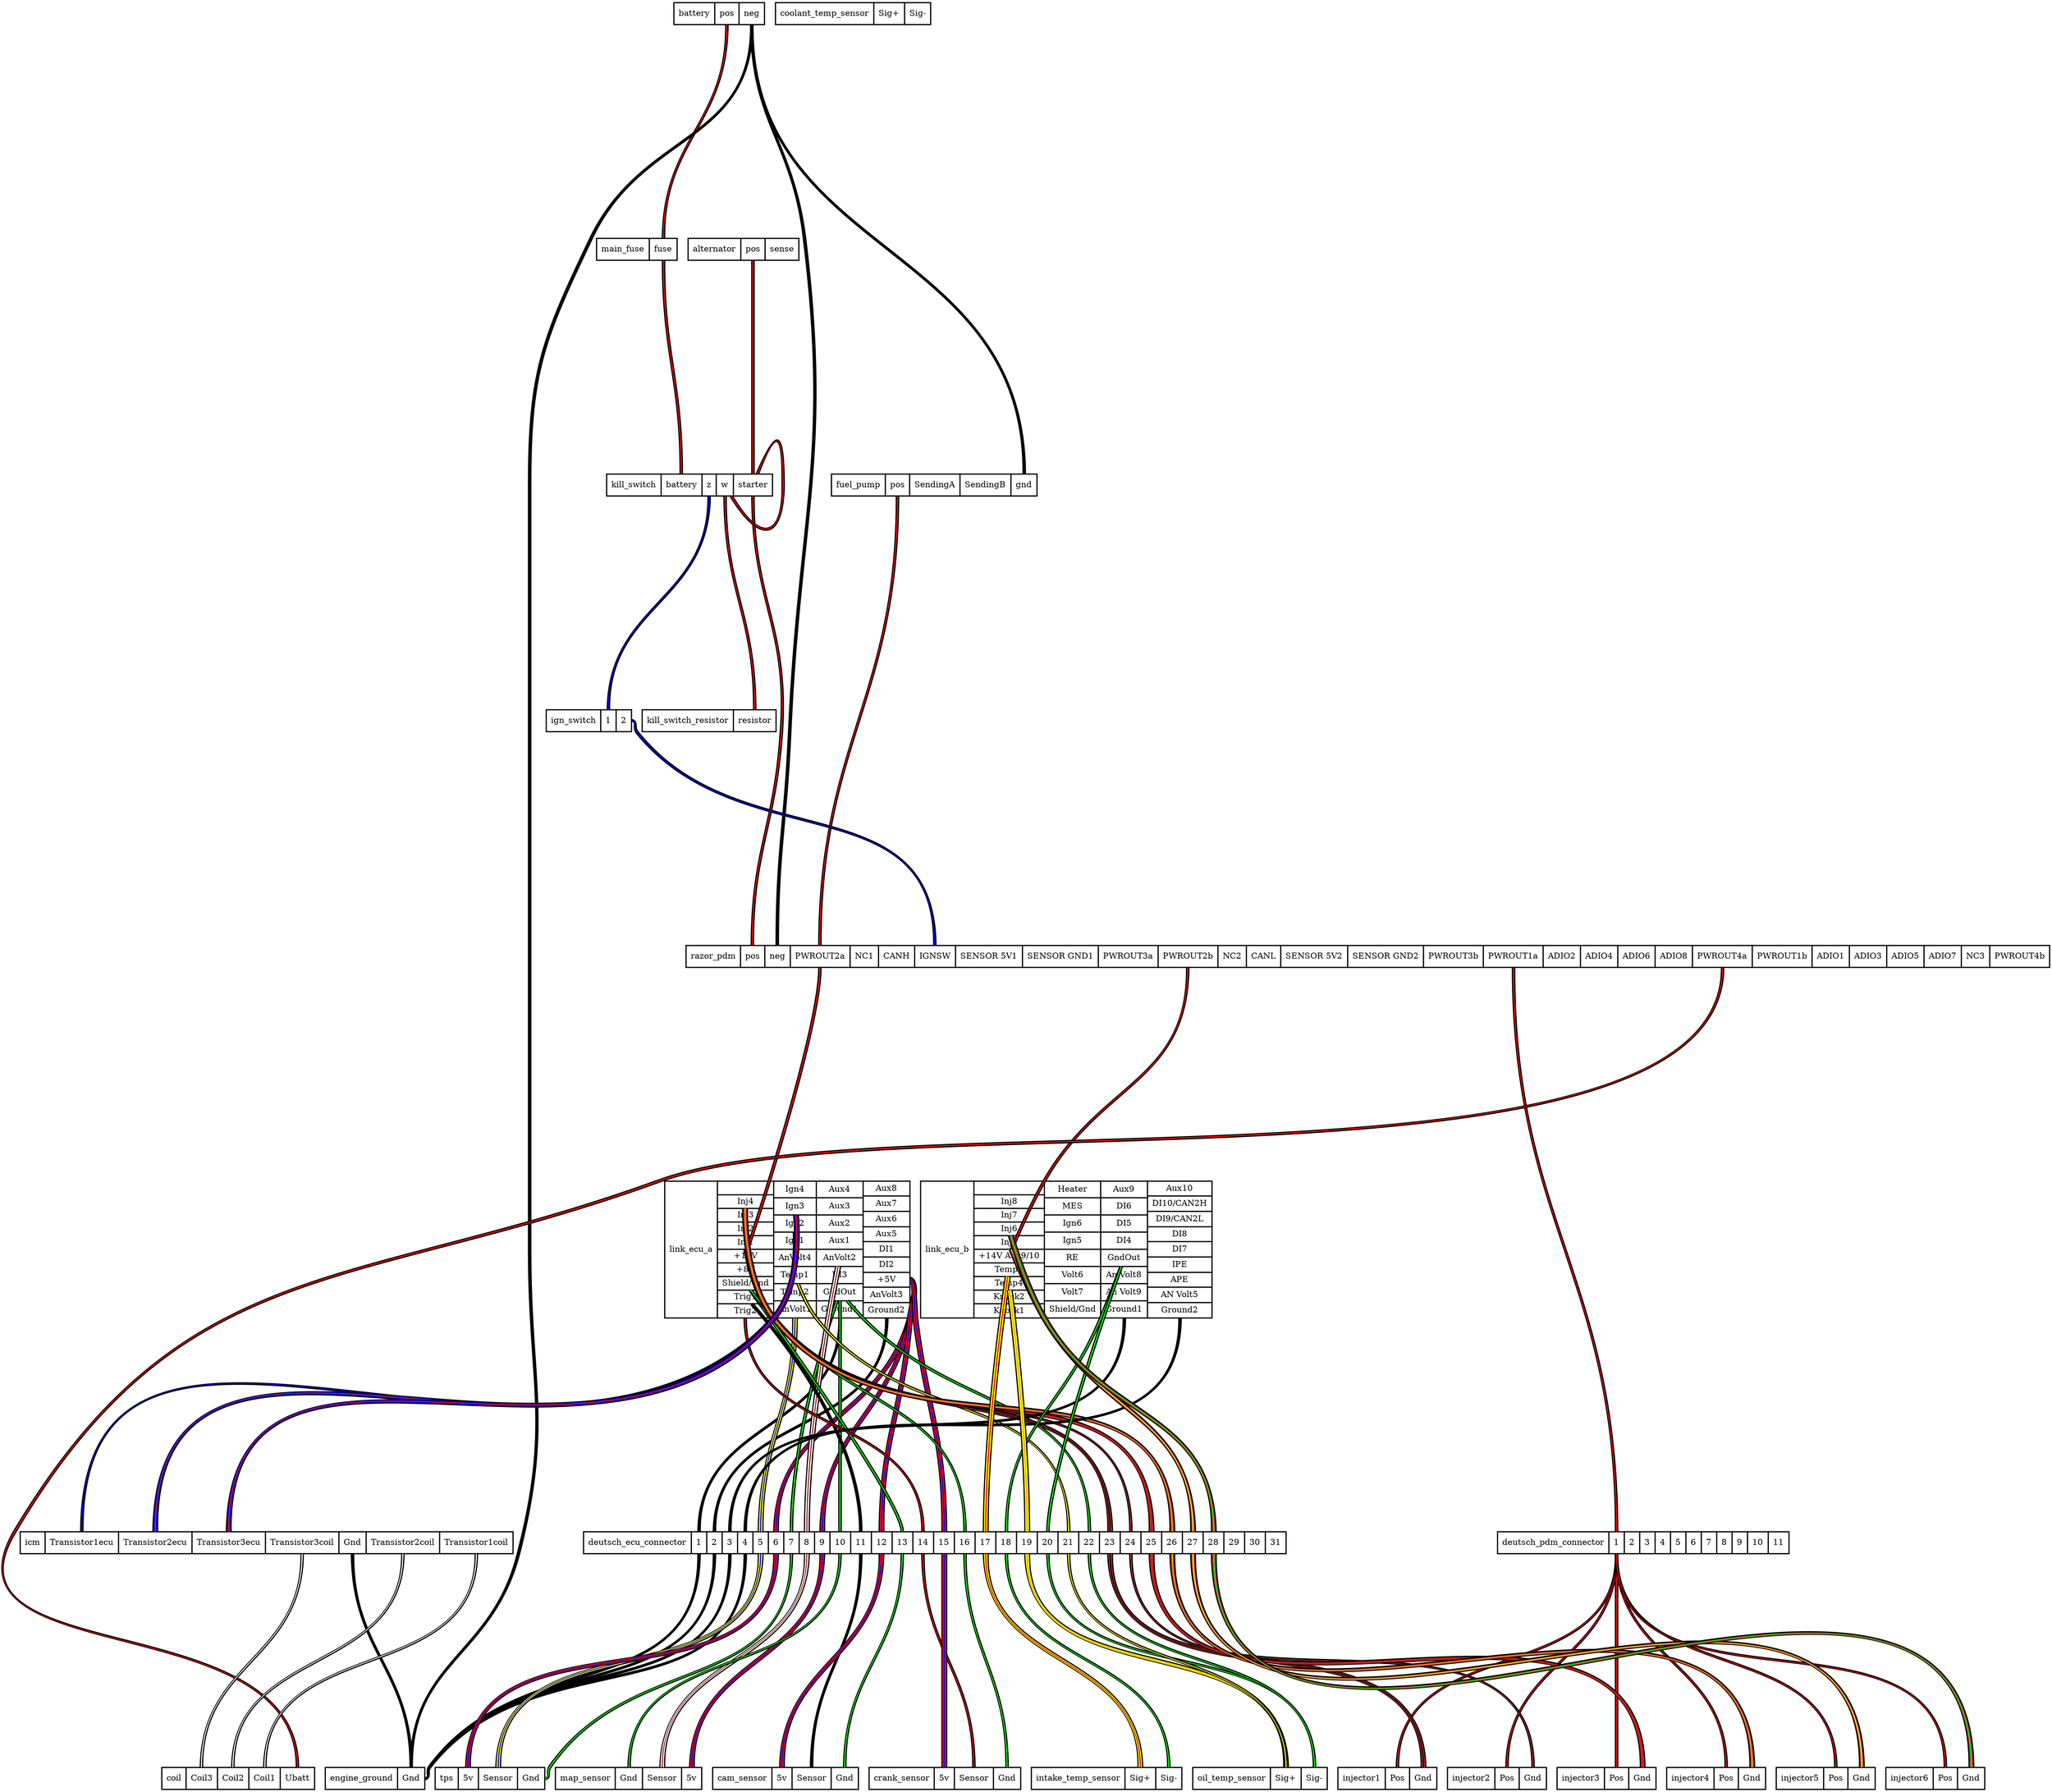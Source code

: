 graph "" {
	graph [bb="0,0,3456.1,3010",
		ranksep=5
	];
	node [label="\N"];
	battery	[height=0.51389,
		label="battery | <pos> pos | <neg> neg ",
		pos="1210.1,2991.5",
		rects="1133.6,2973.5,1202.6,3009.5 1202.6,2973.5,1243.6,3009.5 1243.6,2973.5,1286.6,3009.5",
		shape=record,
		style=bold,
		width=2.125];
	main_fuse	[height=0.51389,
		label="main_fuse | <fuse> fuse ",
		pos="1071.1,2594.5",
		rects="1003.1,2576.5,1092.1,2612.5 1092.1,2576.5,1139.1,2612.5",
		shape=record,
		style=bold,
		width=1.8889];
	battery:pos -- main_fuse:fuse	[color="black:red:black",
		penwidth=2,
		pos="1223.1,2973 1223.1,2806.1 1116.1,2779.9 1116.1,2613"];
	razor_pdm	[height=0.51389,
		label="razor_pdm | <pos> pos | <neg> neg | <PWROUT2a> PWROUT2a | <NC1> NC1 | <CANH> CANH | <IGNSW> IGNSW | <SENSOR 5V1> SENSOR 5V1 | <SENSOR \
GND1> SENSOR GND1 | <PWROUT3a> PWROUT3a | <PWROUT2b> PWROUT2b | <NC2> NC2 | <CANL> CANL | <SENSOR 5V2> SENSOR 5V2 | <SENSOR GND2> \
SENSOR GND2 | <PWROUT3b> PWROUT3b | <PWROUT1a> PWROUT1a | <ADIO2> ADIO2 | <ADIO4> ADIO4 | <ADIO6> ADIO6 | <ADIO8> ADIO8 | <PWROUT4a> \
PWROUT4a | <PWROUT1b> PWROUT1b | <ADIO1> ADIO1 | <ADIO3> ADIO3 | <ADIO5> ADIO5 | <ADIO7> ADIO7 | <NC3> NC3 | <PWROUT4b> PWROUT4b ",
		pos="2305.1,1403.5",
		rects="1154.1,1385.5,1246.1,1421.5 1246.1,1385.5,1287.1,1421.5 1287.1,1385.5,1330.1,1421.5 1330.1,1385.5,1431.1,1421.5 1431.1,1385.5,1479.1,\
1421.5 1479.1,1385.5,1540.1,1421.5 1540.1,1385.5,1609.1,1421.5 1609.1,1385.5,1722.1,1421.5 1722.1,1385.5,1850.1,1421.5 1850.1,1385.5,\
1951.1,1421.5 1951.1,1385.5,2052.1,1421.5 2052.1,1385.5,2100.1,1421.5 2100.1,1385.5,2158.1,1421.5 2158.1,1385.5,2271.1,1421.5 2271.1,\
1385.5,2399.1,1421.5 2399.1,1385.5,2500.1,1421.5 2500.1,1385.5,2601.1,1421.5 2601.1,1385.5,2664.1,1421.5 2664.1,1385.5,2727.1,1421.5 \
2727.1,1385.5,2790.1,1421.5 2790.1,1385.5,2853.1,1421.5 2853.1,1385.5,2954.1,1421.5 2954.1,1385.5,3055.1,1421.5 3055.1,1385.5,3118.1,\
1421.5 3118.1,1385.5,3181.1,1421.5 3181.1,1385.5,3244.1,1421.5 3244.1,1385.5,3307.1,1421.5 3307.1,1385.5,3355.1,1421.5 3355.1,1385.5,\
3456.1,1421.5",
		shape=record,
		style=bold,
		width=31.972];
	battery:neg -- razor_pdm:neg	[color="black:black:black",
		penwidth=2,
		pos="1265.1,2973 1265.1,2808.2 1334.2,2776.6 1354.1,2613 1398.8,2246.2 1345.7,2151.1 1329.1,1782 1321.9,1621.9 1308.1,1582.3 1308.1,1422"];
	fuel_pump	[height=0.51389,
		label="fuel_pump | <pos> pos | <SendingA> SendingA | <SendingB> SendingB | <gnd> gnd ",
		pos="1573.1,2197.5",
		rects="1399.6,2179.5,1490.6,2215.5 1490.6,2179.5,1531.6,2215.5 1531.6,2179.5,1616.6,2215.5 1616.6,2179.5,1702.6,2215.5 1702.6,2179.5,1746.6,\
2215.5",
		shape=record,
		style=bold,
		width=4.8194];
	battery:neg -- fuel_pump:gnd	[color="black:black:black",
		penwidth=2,
		pos="1265.1,2973 1265.1,2579.3 1725.1,2609.7 1725.1,2216"];
	engine_ground	[height=0.51389,
		label="engine_ground | <Gnd> Gnd ",
		pos="629.12,18.5",
		rects="545.12,0.5,667.12,36.5 667.12,0.5,713.12,36.5",
		shape=record,
		style=bold,
		width=2.3333];
	battery:neg -- engine_ground:Gnd	[color="black:black:black",
		penwidth=2,
		pos="1265.1,2973 1265.1,2772.7 1080.4,2793.7 994.12,2613 912.26,2441.6 890.12,2388.4 890.12,2198.5 890.12,2198.5 890.12,2198.5 890.12,\
908.5 890.12,681.01 927.73,617.33 871.12,397 826.55,223.55 690.12,216.08 690.12,37"];
	kill_switch	[height=0.51389,
		label="kill_switch | <battery> battery | <z> z | <w> w | <starter> starter ",
		pos="1160.1,2197.5",
		rects="1020.1,2179.5,1112.1,2215.5 1112.1,2179.5,1181.1,2215.5 1181.1,2179.5,1205.1,2215.5 1205.1,2179.5,1234.1,2215.5 1234.1,2179.5,1300.1,\
2215.5",
		shape=record,
		style=bold,
		width=3.8889];
	main_fuse:fuse -- kill_switch:battery	[color="black:red:black",
		penwidth=2,
		pos="1116.1,2576 1116.1,2415.4 1146.1,2376.6 1146.1,2216"];
	link_ecu_a	[height=3.2083,
		label="link_ecu_a | {  | <Inj4> Inj4  | <Inj3> Inj3  | <Inj2> Inj2  | <Inj1> Inj1  | <+14V> +14V  | <+8V> +8V  | <Shield/Gnd> Shield/Gnd  | <\
Trig1> Trig1  | <Trig2> Trig2 } | {<Ign4> Ign4  | <Ign3> Ign3  | <Ign2> Ign2  | <Ign1> Ign1  | <AnVolt4> AnVolt4  | <Temp1> Temp1  | <\
Temp2> Temp2  | <AnVolt1> AnVolt1 } | {<Aux4> Aux4  | <Aux3> Aux3  | <Aux2> Aux2  | <Aux1> Aux1  | <AnVolt2> AnVolt2  | <DI3> DI3  | <\
GndOut> GndOut  | <Ground1> Ground1 } | {<Aux8> Aux8  | <Aux7> Aux7  | <Aux6> Aux6  | <Aux5> Aux5  | <DI1> DI1  | <DI2> DI2  | <+\
5V> +5V  | <AnVolt3> AnVolt3  | <Ground2> Ground2 } ",
		pos="1325.1,909.5",
		rects="1118.1,794.5,1207.1,1024.5 1207.1,1001.5,1302.1,1024.5 1207.1,978.5,1302.1,1001.5 1207.1,955.5,1302.1,978.5 1207.1,932.5,1302.1,\
955.5 1207.1,909.5,1302.1,932.5 1207.1,886.5,1302.1,909.5 1207.1,863.5,1302.1,886.5 1207.1,840.5,1302.1,863.5 1207.1,817.5,1302.1,\
840.5 1207.1,794.5,1302.1,817.5 1302.1,996.5,1374.1,1024.5 1302.1,967.5,1374.1,996.5 1302.1,938.5,1374.1,967.5 1302.1,909.5,1374.1,\
938.5 1302.1,881.5,1374.1,909.5 1302.1,852.5,1374.1,881.5 1302.1,823.5,1374.1,852.5 1302.1,794.5,1374.1,823.5 1374.1,996.5,1453.1,\
1024.5 1374.1,967.5,1453.1,996.5 1374.1,938.5,1453.1,967.5 1374.1,909.5,1453.1,938.5 1374.1,881.5,1453.1,909.5 1374.1,852.5,1453.1,\
881.5 1374.1,823.5,1453.1,852.5 1374.1,794.5,1453.1,823.5 1453.1,999.5,1532.1,1024.5 1453.1,973.5,1532.1,999.5 1453.1,948.5,1532.1,\
973.5 1453.1,922.5,1532.1,948.5 1453.1,897.5,1532.1,922.5 1453.1,871.5,1532.1,897.5 1453.1,846.5,1532.1,871.5 1453.1,820.5,1532.1,\
846.5 1453.1,794.5,1532.1,820.5",
		shape=record,
		style=bold,
		width=5.75];
	razor_pdm:PWROUT2a -- link_ecu_a:"+14V"	[color="black:red:black",
		penwidth=2,
		pos="1380.1,1385 1380.1,1285.1 1279.7,975.15 1258.2,909.71"];
	link_ecu_b	[height=3.2083,
		label="link_ecu_b | {  | <Inj8> Inj8  | <Inj7> Inj7  | <Inj6> Inj6  | <Inj5> Inj5  | <+14V Aux9/10> +14V Aux9/10  | <Temp3> Temp3  | <Temp4> \
Temp4  | <Knock2> Knock2  | <Knock1> Knock1 } | {<Heater> Heater  | <MES> MES  | <Ign6> Ign6  | <Ign5> Ign5  | <RE> RE  | <Volt6> \
Volt6  | <Volt7> Volt7  | <Shield/Gnd> Shield/Gnd } | {<Aux9> Aux9  | <DI6> DI6  | <DI5> DI5  | <DI4> DI4  | <GndOut> GndOut  | <\
An Volt8> An Volt8  | <An Volt9> An Volt9  | <Ground1> Ground1 } | {<Aux10> Aux10  | <DI10/CAN2H> DI10/CAN2H  | <DI9/CAN2L> DI9/\
CAN2L  | <DI8> DI8  | <DI7> DI7  | <IPE> IPE  | <APE> APE  | <AN Volt5> AN Volt5  | <Ground2> Ground2 } ",
		pos="1796.1,909.5",
		rects="1550.1,794.5,1640.1,1024.5 1640.1,1001.5,1759.1,1024.5 1640.1,978.5,1759.1,1001.5 1640.1,955.5,1759.1,978.5 1640.1,932.5,1759.1,\
955.5 1640.1,909.5,1759.1,932.5 1640.1,886.5,1759.1,909.5 1640.1,863.5,1759.1,886.5 1640.1,840.5,1759.1,863.5 1640.1,817.5,1759.1,\
840.5 1640.1,794.5,1759.1,817.5 1759.1,996.5,1854.1,1024.5 1759.1,967.5,1854.1,996.5 1759.1,938.5,1854.1,967.5 1759.1,909.5,1854.1,\
938.5 1759.1,881.5,1854.1,909.5 1759.1,852.5,1854.1,881.5 1759.1,823.5,1854.1,852.5 1759.1,794.5,1854.1,823.5 1854.1,996.5,1933.1,\
1024.5 1854.1,967.5,1933.1,996.5 1854.1,938.5,1933.1,967.5 1854.1,909.5,1933.1,938.5 1854.1,881.5,1933.1,909.5 1854.1,852.5,1933.1,\
881.5 1854.1,823.5,1933.1,852.5 1854.1,794.5,1933.1,823.5 1933.1,999.5,2042.1,1024.5 1933.1,973.5,2042.1,999.5 1933.1,948.5,2042.1,\
973.5 1933.1,922.5,2042.1,948.5 1933.1,897.5,2042.1,922.5 1933.1,871.5,2042.1,897.5 1933.1,846.5,2042.1,871.5 1933.1,820.5,2042.1,\
846.5 1933.1,794.5,2042.1,820.5",
		shape=record,
		style=bold,
		width=6.8333];
	razor_pdm:PWROUT2b -- link_ecu_b:"+14V Aux9/10"	[color="black:red:black",
		penwidth=2,
		pos="2001.1,1385 2001.1,1192.2 1854.2,1192.7 1759.1,1025 1735.9,984.14 1713.8,932.85 1704.1,909.76"];
	deutsch_pdm_connector	[height=0.51389,
		label="deutsch_pdm_connector | <1> 1 | <2> 2 | <3> 3 | <4> 4 | <5> 5 | <6> 6 | <7> 7 | <8> 8 | <9> 9 | <10> 10 | <11> 11 ",
		pos="2770.1,415.5",
		rects="2524.1,397.5,2712.1,433.5 2712.1,397.5,2738.1,433.5 2738.1,397.5,2764.1,433.5 2764.1,397.5,2790.1,433.5 2790.1,397.5,2816.1,433.5 \
2816.1,397.5,2842.1,433.5 2842.1,397.5,2868.1,433.5 2868.1,397.5,2894.1,433.5 2894.1,397.5,2920.1,433.5 2920.1,397.5,2946.1,433.5 \
2946.1,397.5,2981.1,433.5 2981.1,397.5,3016.1,433.5",
		shape=record,
		style=bold,
		width=6.8333];
	razor_pdm:PWROUT1a -- deutsch_pdm_connector:1	[color="black:red:black",
		penwidth=2,
		pos="2551.1,1385 2551.1,955.32 2725.1,863.68 2725.1,434"];
	coil	[height=0.51389,
		label="coil | <Coil3> Coil3 | <Coil2> Coil2 | <Coil1> Coil1 | <Ubatt> Ubatt ",
		pos="398.12,18.5",
		rects="269.12,0.5,310.12,36.5 310.12,0.5,363.12,36.5 363.12,0.5,416.12,36.5 416.12,0.5,469.12,36.5 469.12,0.5,527.12,36.5",
		shape=record,
		style=bold,
		width=3.5833];
	razor_pdm:PWROUT4a -- coil:Ubatt	[color="black:red:black",
		penwidth=2,
		pos="2904.1,1385 2904.1,978.17 1491.6,1163.6 1109.1,1025 591.77,837.46 302.43,906.95 21.116,434 -119.89,196.95 498.12,312.82 498.12,37"];
	fuel_pump:pos -- razor_pdm:PWROUT2a	[color="black:red:black",
		penwidth=2,
		pos="1511.1,2179 1511.1,1837.6 1380.1,1763.4 1380.1,1422"];
	kill_switch:starter -- razor_pdm:pos	[color="black:red:black",
		penwidth=2,
		pos="1267.1,2179 1267.1,2001.3 1327.1,1959.3 1315.1,1782 1304.2,1620.9 1266.1,1583.5 1266.1,1422"];
	kill_switch:starter -- kill_switch:w	[color="black:red:black",
		penwidth=2,
		pos="1274.4,2215.7 1307.6,2296.1 1318.1,2290 1318.1,2197.5 1318.1,2105 1278.5,2098.9 1230.3,2179.3"];
	kill_switch_resistor	[height=0.51389,
		label="kill_switch_resistor | <resistor> resistor ",
		pos="1193.1,1800.5",
		rects="1080.1,1782.5,1234.1,1818.5 1234.1,1782.5,1306.1,1818.5",
		shape=record,
		style=bold,
		width=3.1389];
	kill_switch:w -- kill_switch_resistor:resistor	[color="black:red:black",
		penwidth=2,
		pos="1220.1,2179 1220.1,2017.5 1270.1,1980.5 1270.1,1819"];
	ign_switch	[height=0.51389,
		label="ign_switch | <1> 1 | <2> 2 ",
		pos="990.12,1800.5",
		rects="918.12,1782.5,1010.1,1818.5 1010.1,1782.5,1036.1,1818.5 1036.1,1782.5,1062.1,1818.5",
		shape=record,
		style=bold,
		width=2];
	kill_switch:z -- ign_switch:1	[color="black:blue:black",
		penwidth=2,
		pos="1193.1,2179 1193.1,2002.1 1023.1,1995.9 1023.1,1819"];
	deutsch_ecu_connector	[height=0.51389,
		label="deutsch_ecu_connector | <1> 1 | <2> 2 | <3> 3 | <4> 4 | <5> 5 | <6> 6 | <7> 7 | <8> 8 | <9> 9 | <10> 10 | <11> 11 | <12> 12 | <13> \
13 | <14> 14 | <15> 15 | <16> 16 | <17> 17 | <18> 18 | <19> 19 | <20> 20 | <21> 21 | <22> 22 | <23> 23 | <24> 24 | <25> 25 | <26> \
26 | <27> 27 | <28> 28 | <29> 29 | <30> 30 | <31> 31 ",
		pos="1574.1,415.5",
		rects="981.12,397.5,1163.1,433.5 1163.1,397.5,1189.1,433.5 1189.1,397.5,1215.1,433.5 1215.1,397.5,1241.1,433.5 1241.1,397.5,1267.1,433.5 \
1267.1,397.5,1293.1,433.5 1293.1,397.5,1319.1,433.5 1319.1,397.5,1345.1,433.5 1345.1,397.5,1371.1,433.5 1371.1,397.5,1397.1,433.5 \
1397.1,397.5,1432.1,433.5 1432.1,397.5,1467.1,433.5 1467.1,397.5,1502.1,433.5 1502.1,397.5,1537.1,433.5 1537.1,397.5,1572.1,433.5 \
1572.1,397.5,1607.1,433.5 1607.1,397.5,1642.1,433.5 1642.1,397.5,1677.1,433.5 1677.1,397.5,1712.1,433.5 1712.1,397.5,1747.1,433.5 \
1747.1,397.5,1782.1,433.5 1782.1,397.5,1817.1,433.5 1817.1,397.5,1852.1,433.5 1852.1,397.5,1887.1,433.5 1887.1,397.5,1922.1,433.5 \
1922.1,397.5,1957.1,433.5 1957.1,397.5,1992.1,433.5 1992.1,397.5,2027.1,433.5 2027.1,397.5,2062.1,433.5 2062.1,397.5,2097.1,433.5 \
2097.1,397.5,2132.1,433.5 2132.1,397.5,2167.1,433.5",
		shape=record,
		style=bold,
		width=16.472];
	link_ecu_a:Ground1 -- deutsch_ecu_connector:1	[color="black:black:black",
		penwidth=2,
		pos="1414.1,794 1414.1,602.2 1176.1,625.8 1176.1,434"];
	link_ecu_a:Ground2 -- deutsch_ecu_connector:2	[color="black:black:black",
		penwidth=2,
		pos="1493.1,794 1493.1,588.26 1202.1,639.74 1202.1,434"];
	link_ecu_a:AnVolt1 -- deutsch_ecu_connector:5	[color="black:yellow:blue:yellow:black",
		penwidth=2,
		pos="1338.1,794 1338.1,631.94 1280.1,596.06 1280.1,434"];
	link_ecu_a:"+5V" -- deutsch_ecu_connector:6	[color="black:red:blue:red:black",
		penwidth=2,
		pos="1533.1,858.5 1547.5,858.5 1536.2,807.74 1532.1,794 1478.4,612.87 1306.1,622.92 1306.1,434"];
	link_ecu_a:GndOut -- deutsch_ecu_connector:7	[color="black:green:black",
		penwidth=2,
		pos="1409.1,823.42 1391.3,772.03 1332.1,589.48 1332.1,434"];
	link_ecu_a:AnVolt2 -- deutsch_ecu_connector:8	[color="black:white:brown:white:black",
		penwidth=2,
		pos="1411.1,881.22 1399.5,824.77 1358.1,611.56 1358.1,434"];
	link_ecu_a:"+5V" -- deutsch_ecu_connector:9	[color="black:red:blue:red:black",
		penwidth=2,
		pos="1533.1,858.5 1547.5,858.5 1535,808.04 1532.1,794 1497.3,624.55 1384.1,606.99 1384.1,434"];
	link_ecu_a:GndOut -- deutsch_ecu_connector:10	[color="black:green:black",
		penwidth=2,
		pos="1414.1,823.2 1414.1,771.09 1414.1,586.36 1414.1,434"];
	link_ecu_a:Trig1 -- deutsch_ecu_connector:11	[color="black:black:black",
		penwidth=2,
		pos="1264.6,817.26 1305.1,772.62 1449.1,602.08 1449.1,434"];
	link_ecu_a:"+5V" -- deutsch_ecu_connector:12	[color="black:red:blue:red:black",
		penwidth=2,
		pos="1533.1,858.5 1547.5,858.5 1533.2,808.3 1532.1,794 1520.2,633.03 1484.1,595.42 1484.1,434"];
	link_ecu_a:"Shield/Gnd" -- deutsch_ecu_connector:13	[color="black:green:black",
		penwidth=2,
		pos="1263.5,840.39 1310.8,784.34 1519.1,531.44 1519.1,434"];
	link_ecu_a:Trig2 -- deutsch_ecu_connector:14	[color="black:red:black",
		penwidth=2,
		pos="1254.1,794 1254.1,585.73 1554.1,642.27 1554.1,434"];
	link_ecu_a:"+5V" -- deutsch_ecu_connector:15	[color="black:red:blue:red:black",
		penwidth=2,
		pos="1533.1,858.5 1540.3,858.5 1540.2,801.16 1541.1,794 1561.9,633.87 1590.1,595.48 1590.1,434"];
	link_ecu_a:"Shield/Gnd" -- deutsch_ecu_connector:16	[color="black:green:black",
		penwidth=2,
		pos="1263.2,840.38 1272.8,828.72 1288.3,809.93 1302.1,794 1442.8,631.46 1625.1,648.96 1625.1,434"];
	link_ecu_a:Temp1 -- deutsch_ecu_connector:21	[color="black:yellow:black",
		penwidth=2,
		pos="1343.1,852.45 1349,837.09 1359.8,812.25 1374.1,794 1527.1,598.94 1800.1,681.89 1800.1,434"];
	link_ecu_a:GndOut -- deutsch_ecu_connector:22	[color="black:green:black",
		penwidth=2,
		pos="1426.5,823.12 1434,814.51 1443.9,803.44 1453.1,794 1616,627 1835.1,667.29 1835.1,434"];
	link_ecu_a:Inj1 -- deutsch_ecu_connector:23	[color="black:brown:black:brown:black",
		penwidth=2,
		pos="1256,909.33 1260.4,885.03 1273,829.78 1302.1,794 1490.7,562.16 1870.1,732.88 1870.1,434"];
	link_ecu_a:Inj2 -- deutsch_ecu_connector:24	[color="black:brown:black",
		penwidth=2,
		pos="1255.1,932.21 1257.9,904.66 1268,836.97 1302.1,794 1496.1,549.47 1905.1,746.13 1905.1,434"];
	link_ecu_a:Inj3 -- deutsch_ecu_connector:25	[color="black:brown:red:brown:black",
		penwidth=2,
		pos="1254.4,955.15 1255.7,924.58 1262.9,844.23 1302.1,794 1502.6,537.49 1940.1,759.58 1940.1,434"];
	link_ecu_a:Inj4 -- deutsch_ecu_connector:26	[color="black:brown:orange:brown:black",
		penwidth=2,
		pos="1253.8,978.45 1253.6,945.37 1257.4,851.72 1302.1,794 1510,525.94 1975.1,773.22 1975.1,434"];
	icm	[height=0.51389,
		label="icm | <Transistor1ecu> Transistor1ecu | <Transistor2ecu> Transistor2ecu | <Transistor3ecu> Transistor3ecu | <Transistor3coil> Transistor3coil | <\
Gnd> Gnd | <Transistor2coil> Transistor2coil | <Transistor1coil> Transistor1coil ",
		pos="446.12,415.5",
		rects="30.116,397.5,72.116,433.5 72.116,397.5,196.12,433.5 196.12,397.5,320.12,433.5 320.12,397.5,444.12,433.5 444.12,397.5,568.12,433.5 \
568.12,397.5,614.12,433.5 614.12,397.5,738.12,433.5 738.12,397.5,862.12,433.5",
		shape=record,
		style=bold,
		width=11.556];
	link_ecu_a:Ign1 -- icm:Transistor1ecu	[color="black:blue:black",
		penwidth=2,
		pos="1338.4,909.34 1338,882.41 1333.2,826.04 1302.1,794 923.78,404.21 134.12,977.21 134.12,434"];
	link_ecu_a:Ign2 -- icm:Transistor2ecu	[color="black:blue:brown:blue:black",
		penwidth=2,
		pos="1339.2,938.15 1340.6,906.92 1339.2,835.45 1302.1,794 974.68,428.38 258.12,924.81 258.12,434"];
	link_ecu_a:Ign3 -- icm:Transistor3ecu	[color="black:blue:red:blue:black",
		penwidth=2,
		pos="1339.8,967.27 1342.7,932.34 1344.9,845.51 1302.1,794 1021.5,456.27 382.12,873.08 382.12,434"];
	link_ecu_b:Ground1 -- deutsch_ecu_connector:3	[color="black:black:black",
		penwidth=2,
		pos="1894.1,794 1894.1,457.52 1228.1,770.48 1228.1,434"];
	link_ecu_b:Ground2 -- deutsch_ecu_connector:4	[color="black:black:black",
		penwidth=2,
		pos="1988.1,794 1988.1,430.65 1254.1,797.35 1254.1,434"];
	link_ecu_b:Temp3 -- deutsch_ecu_connector:17	[color="black:yellow:red:yellow:black",
		penwidth=2,
		pos="1697.4,863.3 1689.8,813.32 1660.1,605.59 1660.1,434"];
	link_ecu_b:GndOut -- deutsch_ecu_connector:18	[color="black:green:black",
		penwidth=2,
		pos="1888.7,881.31 1881.2,861.61 1867,824.93 1854.1,794 1786.7,632.6 1695.1,608.91 1695.1,434"];
	link_ecu_b:Temp4 -- deutsch_ecu_connector:19	[color="black:yellow:orange:yellow:black",
		penwidth=2,
		pos="1700.6,840.23 1706.7,791.71 1730.1,595.72 1730.1,434"];
	link_ecu_b:GndOut -- deutsch_ecu_connector:20	[color="black:green:black",
		penwidth=2,
		pos="1889.1,881.4 1865.2,814.43 1765.1,527.8 1765.1,434"];
	link_ecu_b:Inj5 -- deutsch_ecu_connector:27	[color="black:brown:yellow:brown:black",
		penwidth=2,
		pos="1704.1,909.2 1713.6,886.05 1735.6,834.66 1759.1,794 1856.8,625.15 2010.1,629.05 2010.1,434"];
	link_ecu_b:Inj6 -- deutsch_ecu_connector:28	[color="black:brown:green:brown:black",
		penwidth=2,
		pos="1702.7,932.24 1710.6,905.86 1731.2,842.18 1759.1,794 1861.6,617.21 2045.1,638.35 2045.1,434"];
	injector1	[height=0.51389,
		label="injector1 | <Pos> Pos | <Gnd> Gnd ",
		pos="2338.1,18.5",
		rects="2254.6,0.5,2334.6,36.5 2334.6,0.5,2375.6,36.5 2375.6,0.5,2421.6,36.5",
		shape=record,
		style=bold,
		width=2.3194];
	deutsch_pdm_connector:1 -- injector1:Pos	[color="black:red:black",
		penwidth=2,
		pos="2725.1,397 2725.1,167.56 2355.1,266.44 2355.1,37"];
	injector2	[height=0.51389,
		label="injector2 | <Pos> Pos | <Gnd> Gnd ",
		pos="2523.1,18.5",
		rects="2439.6,0.5,2519.6,36.5 2519.6,0.5,2560.6,36.5 2560.6,0.5,2606.6,36.5",
		shape=record,
		style=bold,
		width=2.3194];
	deutsch_pdm_connector:1 -- injector2:Pos	[color="black:red:black",
		penwidth=2,
		pos="2725.1,397 2725.1,217.11 2540.1,216.89 2540.1,37"];
	injector3	[height=0.51389,
		label="injector3 | <Pos> Pos | <Gnd> Gnd ",
		pos="2708.1,18.5",
		rects="2624.6,0.5,2704.6,36.5 2704.6,0.5,2745.6,36.5 2745.6,0.5,2791.6,36.5",
		shape=record,
		style=bold,
		width=2.3194];
	deutsch_pdm_connector:1 -- injector3:Pos	[color="black:red:black",
		penwidth=2,
		pos="2725.1,397 2725.1,237 2725.1,197 2725.1,37"];
	injector4	[height=0.51389,
		label="injector4 | <Pos> Pos | <Gnd> Gnd ",
		pos="2893.1,18.5",
		rects="2809.6,0.5,2889.6,36.5 2889.6,0.5,2930.6,36.5 2930.6,0.5,2976.6,36.5",
		shape=record,
		style=bold,
		width=2.3194];
	deutsch_pdm_connector:1 -- injector4:Pos	[color="black:red:black",
		penwidth=2,
		pos="2725.1,397 2725.1,217.11 2910.1,216.89 2910.1,37"];
	injector5	[height=0.51389,
		label="injector5 | <Pos> Pos | <Gnd> Gnd ",
		pos="3078.1,18.5",
		rects="2994.6,0.5,3074.6,36.5 3074.6,0.5,3115.6,36.5 3115.6,0.5,3161.6,36.5",
		shape=record,
		style=bold,
		width=2.3194];
	deutsch_pdm_connector:1 -- injector5:Pos	[color="black:red:black",
		penwidth=2,
		pos="2725.1,397 2725.1,167.56 3095.1,266.44 3095.1,37"];
	injector6	[height=0.51389,
		label="injector6 | <Pos> Pos | <Gnd> Gnd ",
		pos="3263.1,18.5",
		rects="3179.6,0.5,3259.6,36.5 3259.6,0.5,3300.6,36.5 3300.6,0.5,3346.6,36.5",
		shape=record,
		style=bold,
		width=2.3194];
	deutsch_pdm_connector:1 -- injector6:Pos	[color="black:red:black",
		penwidth=2,
		pos="2725.1,397 2725.1,102.99 3280.1,331.01 3280.1,37"];
	ign_switch:2 -- razor_pdm:IGNSW	[color="black:blue:black",
		penwidth=2,
		pos="1063.1,1800.5 1072.1,1800.5 1065.5,1789 1071.1,1782 1243.7,1568 1574.1,1696.9 1574.1,1422"];
	alternator	[height=0.51389,
		label="alternator | <pos> pos | <sense> sense ",
		pos="1251.1,2594.5",
		rects="1157.6,2576.5,1246.6,2612.5 1246.6,2576.5,1287.6,2612.5 1287.6,2576.5,1344.6,2612.5",
		shape=record,
		style=bold,
		width=2.5972];
	alternator:pos -- kill_switch:starter	[color="black:red:black",
		penwidth=2,
		pos="1267.1,2576 1267.1,2416 1267.1,2376 1267.1,2216"];
	deutsch_ecu_connector:1 -- engine_ground:Gnd	[color="black:black:black",
		penwidth=2,
		pos="1176.1,397 1176.1,139.14 873.37,245.12 721.12,37 715.93,29.905 722.91,18.5 714.12,18.5"];
	deutsch_ecu_connector:2 -- engine_ground:Gnd	[color="black:black:black",
		penwidth=2,
		pos="1202.1,397 1202.1,129.98 881.65,250.38 721.12,37 715.83,29.975 722.91,18.5 714.12,18.5"];
	deutsch_ecu_connector:3 -- engine_ground:Gnd	[color="black:black:black",
		penwidth=2,
		pos="1228.1,397 1228.1,120.64 890.02,255.74 721.12,37 715.74,30.042 722.91,18.5 714.12,18.5"];
	deutsch_ecu_connector:4 -- engine_ground:Gnd	[color="black:black:black",
		penwidth=2,
		pos="1254.1,397 1254.1,111.14 898.46,261.2 721.12,37 715.66,30.105 722.91,18.5 714.12,18.5"];
	deutsch_ecu_connector:23 -- injector1:Gnd	[color="black:brown:black:brown:black",
		penwidth=2,
		pos="1870.1,397 1870.1,112.61 2399.1,321.39 2399.1,37"];
	deutsch_ecu_connector:24 -- injector2:Gnd	[color="black:brown:black",
		penwidth=2,
		pos="1905.1,397 1905.1,55.43 2584.1,378.57 2584.1,37"];
	deutsch_ecu_connector:25 -- injector3:Gnd	[color="black:brown:red:brown:black",
		penwidth=2,
		pos="1940.1,397 1940.1,-4.6856 2769.1,438.69 2769.1,37"];
	deutsch_ecu_connector:26 -- injector4:Gnd	[color="black:brown:orange:brown:black",
		penwidth=2,
		pos="1975.1,397 1975.1,-66.596 2954.1,500.6 2954.1,37"];
	deutsch_ecu_connector:27 -- injector5:Gnd	[color="black:brown:yellow:brown:black",
		penwidth=2,
		pos="2010.1,397 2010.1,-129.67 3139.1,563.67 3139.1,37"];
	deutsch_ecu_connector:28 -- injector6:Gnd	[color="black:brown:green:brown:black",
		penwidth=2,
		pos="2045.1,397 2045.1,-193.53 3324.1,627.53 3324.1,37"];
	tps	[height=0.51389,
		label="tps | <5v> 5v | <Sensor> Sensor | <Gnd> Gnd ",
		pos="823.12,18.5",
		rects="730.62,0.5,769.62,36.5 769.62,0.5,803.62,36.5 803.62,0.5,869.62,36.5 869.62,0.5,915.62,36.5",
		shape=record,
		style=bold,
		width=2.5694];
	deutsch_ecu_connector:5 -- tps:Sensor	[color="black:yellow:blue:yellow:black",
		penwidth=2,
		pos="1280.1,397 1280.1,143.3 837.12,290.7 837.12,37"];
	deutsch_ecu_connector:6 -- tps:"5v"	[color="black:red:blue:red:black",
		penwidth=2,
		pos="1306.1,397 1306.1,115.91 786.12,318.09 786.12,37"];
	deutsch_ecu_connector:7 -- tps:Gnd	[color="black:green:black",
		penwidth=2,
		pos="1332.1,397 1332.1,155.17 1061.6,235.94 924.12,37 919.12,29.768 925.91,18.5 917.12,18.5"];
	map_sensor	[height=0.51389,
		label="map_sensor | <Gnd> Gnd | <Sensor> Sensor | <5v> 5v ",
		pos="1057.1,18.5",
		rects="933.62,0.5,1034.6,36.5 1034.6,0.5,1080.6,36.5 1080.6,0.5,1146.6,36.5 1146.6,0.5,1180.6,36.5",
		shape=record,
		style=bold,
		width=3.4306];
	deutsch_ecu_connector:8 -- map_sensor:Sensor	[color="black:white:brown:white:black",
		penwidth=2,
		pos="1358.1,397 1358.1,203.71 1114.1,230.29 1114.1,37"];
	deutsch_ecu_connector:9 -- map_sensor:"5v"	[color="black:red:blue:red:black",
		penwidth=2,
		pos="1384.1,397 1384.1,209.49 1164.1,224.51 1164.1,37"];
	deutsch_ecu_connector:10 -- map_sensor:Gnd	[color="black:green:black",
		penwidth=2,
		pos="1414.1,397 1414.1,171.98 1058.1,262.02 1058.1,37"];
	cam_sensor	[height=0.51389,
		label="cam_sensor | <5v> 5v | <Sensor> Sensor | <Gnd> Gnd ",
		pos="1322.1,18.5",
		rects="1199.1,0.5,1299.1,36.5 1299.1,0.5,1333.1,36.5 1333.1,0.5,1399.1,36.5 1399.1,0.5,1445.1,36.5",
		shape=record,
		style=bold,
		width=3.4167];
	deutsch_ecu_connector:11 -- cam_sensor:Sensor	[color="black:black:black",
		penwidth=2,
		pos="1449.1,397 1449.1,232.8 1366.1,201.2 1366.1,37"];
	deutsch_ecu_connector:12 -- cam_sensor:"5v"	[color="black:red:blue:red:black",
		penwidth=2,
		pos="1484.1,397 1484.1,220.44 1316.1,213.56 1316.1,37"];
	deutsch_ecu_connector:13 -- cam_sensor:Gnd	[color="black:green:black",
		penwidth=2,
		pos="1519.1,397 1519.1,231.29 1422.1,202.71 1422.1,37"];
	crank_sensor	[height=0.51389,
		label="crank_sensor | <5v> 5v | <Sensor> Sensor | <Gnd> Gnd ",
		pos="1591.1,18.5",
		rects="1463.1,0.5,1573.1,36.5 1573.1,0.5,1607.1,36.5 1607.1,0.5,1673.1,36.5 1673.1,0.5,1719.1,36.5",
		shape=record,
		style=bold,
		width=3.5556];
	deutsch_ecu_connector:14 -- crank_sensor:Sensor	[color="black:red:black",
		penwidth=2,
		pos="1554.1,397 1554.1,232.5 1640.1,201.5 1640.1,37"];
	deutsch_ecu_connector:15 -- crank_sensor:"5v"	[color="black:red:blue:red:black",
		penwidth=2,
		pos="1590.1,397 1590.1,237 1590.1,197 1590.1,37"];
	deutsch_ecu_connector:16 -- crank_sensor:Gnd	[color="black:green:black",
		penwidth=2,
		pos="1625.1,397 1625.1,233.92 1696.1,200.08 1696.1,37"];
	intake_temp_sensor	[height=0.51389,
		label="intake_temp_sensor | <Sig+> Sig+ | <Sig-> Sig- ",
		pos="1864.1,18.5",
		rects="1737.1,0.5,1895.1,36.5 1895.1,0.5,1947.1,36.5 1947.1,0.5,1991.1,36.5",
		shape=record,
		style=bold,
		width=3.5278];
	deutsch_ecu_connector:17 -- intake_temp_sensor:"Sig+"	[color="black:yellow:red:yellow:black",
		penwidth=2,
		pos="1660.1,397 1660.1,199.37 1921.1,234.63 1921.1,37"];
	deutsch_ecu_connector:18 -- intake_temp_sensor:"Sig-"	[color="black:green:black",
		penwidth=2,
		pos="1695.1,397 1695.1,195.93 1969.1,238.07 1969.1,37"];
	oil_temp_sensor	[height=0.51389,
		label="oil_temp_sensor | <Sig+> Sig+ | <Sig-> Sig- ",
		pos="2123.1,18.5",
		rects="2009.6,0.5,2140.6,36.5 2140.6,0.5,2192.6,36.5 2192.6,0.5,2236.6,36.5",
		shape=record,
		style=bold,
		width=3.1528];
	deutsch_ecu_connector:19 -- oil_temp_sensor:"Sig+"	[color="black:yellow:orange:yellow:black",
		penwidth=2,
		pos="1730.1,397 1730.1,145.36 2167.1,288.64 2167.1,37"];
	deutsch_ecu_connector:20 -- oil_temp_sensor:"Sig-"	[color="black:green:black",
		penwidth=2,
		pos="1765.1,397 1765.1,140.88 2215.1,293.12 2215.1,37"];
	deutsch_ecu_connector:21 -- oil_temp_sensor:"Sig+"	[color="black:yellow:black",
		penwidth=2,
		pos="1800.1,397 1800.1,168.52 2167.1,265.48 2167.1,37"];
	deutsch_ecu_connector:22 -- oil_temp_sensor:"Sig-"	[color="black:green:black",
		penwidth=2,
		pos="1835.1,397 1835.1,164.36 2215.1,269.64 2215.1,37"];
	icm:Gnd -- engine_ground:Gnd	[color="black:black:black",
		penwidth=2,
		pos="591.12,397 591.12,231.06 690.12,202.94 690.12,37"];
	icm:Transistor1coil -- coil:Coil1	[color="black:white:black",
		penwidth=2,
		pos="800.12,397 800.12,171.67 443.12,262.33 443.12,37"];
	icm:Transistor2coil -- coil:Coil2	[color="black:white:black",
		penwidth=2,
		pos="676.12,397 676.12,192.38 389.12,241.62 389.12,37"];
	icm:Transistor3coil -- coil:Coil3	[color="black:white:black",
		penwidth=2,
		pos="506.12,397 506.12,220.06 336.12,213.94 336.12,37"];
	coolant_temp_sensor	[height=0.51389,
		label="coolant_temp_sensor | <Sig+> Sig+ | <Sig-> Sig- ",
		pos="1436.1,2991.5",
		rects="1305.1,2973.5,1471.1,3009.5 1471.1,2973.5,1523.1,3009.5 1523.1,2973.5,1567.1,3009.5",
		shape=record,
		style=bold,
		width=3.6389];
}
